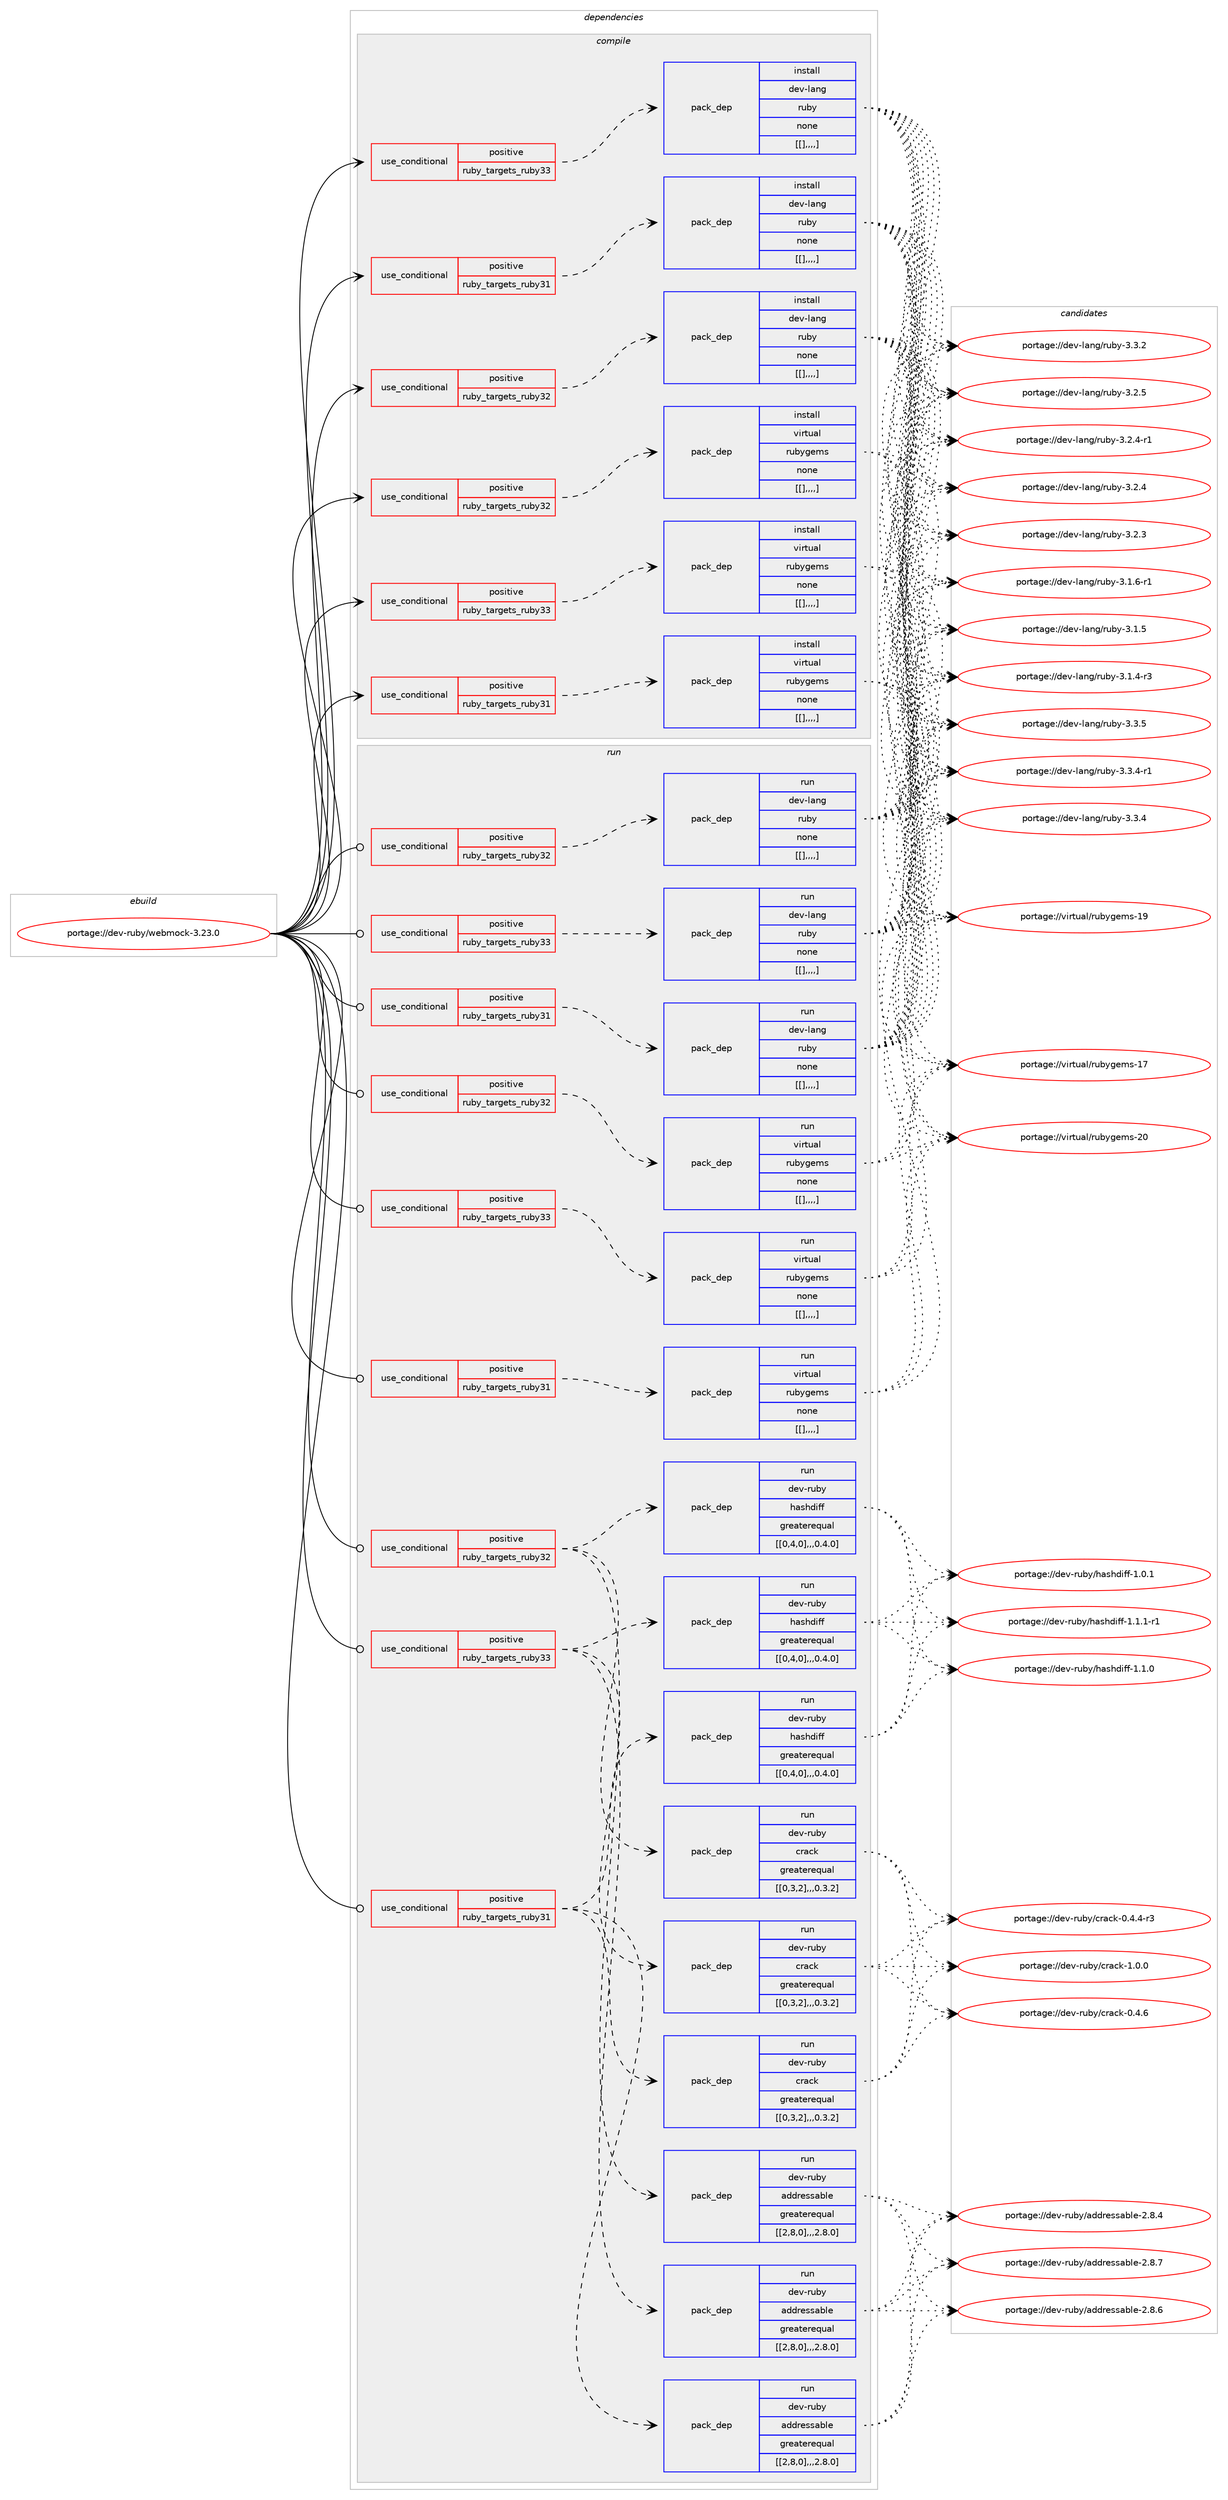 digraph prolog {

# *************
# Graph options
# *************

newrank=true;
concentrate=true;
compound=true;
graph [rankdir=LR,fontname=Helvetica,fontsize=10,ranksep=1.5];#, ranksep=2.5, nodesep=0.2];
edge  [arrowhead=vee];
node  [fontname=Helvetica,fontsize=10];

# **********
# The ebuild
# **********

subgraph cluster_leftcol {
color=gray;
label=<<i>ebuild</i>>;
id [label="portage://dev-ruby/webmock-3.23.0", color=red, width=4, href="../dev-ruby/webmock-3.23.0.svg"];
}

# ****************
# The dependencies
# ****************

subgraph cluster_midcol {
color=gray;
label=<<i>dependencies</i>>;
subgraph cluster_compile {
fillcolor="#eeeeee";
style=filled;
label=<<i>compile</i>>;
subgraph cond60299 {
dependency211136 [label=<<TABLE BORDER="0" CELLBORDER="1" CELLSPACING="0" CELLPADDING="4"><TR><TD ROWSPAN="3" CELLPADDING="10">use_conditional</TD></TR><TR><TD>positive</TD></TR><TR><TD>ruby_targets_ruby31</TD></TR></TABLE>>, shape=none, color=red];
subgraph pack149454 {
dependency211137 [label=<<TABLE BORDER="0" CELLBORDER="1" CELLSPACING="0" CELLPADDING="4" WIDTH="220"><TR><TD ROWSPAN="6" CELLPADDING="30">pack_dep</TD></TR><TR><TD WIDTH="110">install</TD></TR><TR><TD>dev-lang</TD></TR><TR><TD>ruby</TD></TR><TR><TD>none</TD></TR><TR><TD>[[],,,,]</TD></TR></TABLE>>, shape=none, color=blue];
}
dependency211136:e -> dependency211137:w [weight=20,style="dashed",arrowhead="vee"];
}
id:e -> dependency211136:w [weight=20,style="solid",arrowhead="vee"];
subgraph cond60300 {
dependency211138 [label=<<TABLE BORDER="0" CELLBORDER="1" CELLSPACING="0" CELLPADDING="4"><TR><TD ROWSPAN="3" CELLPADDING="10">use_conditional</TD></TR><TR><TD>positive</TD></TR><TR><TD>ruby_targets_ruby31</TD></TR></TABLE>>, shape=none, color=red];
subgraph pack149455 {
dependency211139 [label=<<TABLE BORDER="0" CELLBORDER="1" CELLSPACING="0" CELLPADDING="4" WIDTH="220"><TR><TD ROWSPAN="6" CELLPADDING="30">pack_dep</TD></TR><TR><TD WIDTH="110">install</TD></TR><TR><TD>virtual</TD></TR><TR><TD>rubygems</TD></TR><TR><TD>none</TD></TR><TR><TD>[[],,,,]</TD></TR></TABLE>>, shape=none, color=blue];
}
dependency211138:e -> dependency211139:w [weight=20,style="dashed",arrowhead="vee"];
}
id:e -> dependency211138:w [weight=20,style="solid",arrowhead="vee"];
subgraph cond60301 {
dependency211140 [label=<<TABLE BORDER="0" CELLBORDER="1" CELLSPACING="0" CELLPADDING="4"><TR><TD ROWSPAN="3" CELLPADDING="10">use_conditional</TD></TR><TR><TD>positive</TD></TR><TR><TD>ruby_targets_ruby32</TD></TR></TABLE>>, shape=none, color=red];
subgraph pack149456 {
dependency211141 [label=<<TABLE BORDER="0" CELLBORDER="1" CELLSPACING="0" CELLPADDING="4" WIDTH="220"><TR><TD ROWSPAN="6" CELLPADDING="30">pack_dep</TD></TR><TR><TD WIDTH="110">install</TD></TR><TR><TD>dev-lang</TD></TR><TR><TD>ruby</TD></TR><TR><TD>none</TD></TR><TR><TD>[[],,,,]</TD></TR></TABLE>>, shape=none, color=blue];
}
dependency211140:e -> dependency211141:w [weight=20,style="dashed",arrowhead="vee"];
}
id:e -> dependency211140:w [weight=20,style="solid",arrowhead="vee"];
subgraph cond60302 {
dependency211142 [label=<<TABLE BORDER="0" CELLBORDER="1" CELLSPACING="0" CELLPADDING="4"><TR><TD ROWSPAN="3" CELLPADDING="10">use_conditional</TD></TR><TR><TD>positive</TD></TR><TR><TD>ruby_targets_ruby32</TD></TR></TABLE>>, shape=none, color=red];
subgraph pack149457 {
dependency211143 [label=<<TABLE BORDER="0" CELLBORDER="1" CELLSPACING="0" CELLPADDING="4" WIDTH="220"><TR><TD ROWSPAN="6" CELLPADDING="30">pack_dep</TD></TR><TR><TD WIDTH="110">install</TD></TR><TR><TD>virtual</TD></TR><TR><TD>rubygems</TD></TR><TR><TD>none</TD></TR><TR><TD>[[],,,,]</TD></TR></TABLE>>, shape=none, color=blue];
}
dependency211142:e -> dependency211143:w [weight=20,style="dashed",arrowhead="vee"];
}
id:e -> dependency211142:w [weight=20,style="solid",arrowhead="vee"];
subgraph cond60303 {
dependency211144 [label=<<TABLE BORDER="0" CELLBORDER="1" CELLSPACING="0" CELLPADDING="4"><TR><TD ROWSPAN="3" CELLPADDING="10">use_conditional</TD></TR><TR><TD>positive</TD></TR><TR><TD>ruby_targets_ruby33</TD></TR></TABLE>>, shape=none, color=red];
subgraph pack149458 {
dependency211145 [label=<<TABLE BORDER="0" CELLBORDER="1" CELLSPACING="0" CELLPADDING="4" WIDTH="220"><TR><TD ROWSPAN="6" CELLPADDING="30">pack_dep</TD></TR><TR><TD WIDTH="110">install</TD></TR><TR><TD>dev-lang</TD></TR><TR><TD>ruby</TD></TR><TR><TD>none</TD></TR><TR><TD>[[],,,,]</TD></TR></TABLE>>, shape=none, color=blue];
}
dependency211144:e -> dependency211145:w [weight=20,style="dashed",arrowhead="vee"];
}
id:e -> dependency211144:w [weight=20,style="solid",arrowhead="vee"];
subgraph cond60304 {
dependency211146 [label=<<TABLE BORDER="0" CELLBORDER="1" CELLSPACING="0" CELLPADDING="4"><TR><TD ROWSPAN="3" CELLPADDING="10">use_conditional</TD></TR><TR><TD>positive</TD></TR><TR><TD>ruby_targets_ruby33</TD></TR></TABLE>>, shape=none, color=red];
subgraph pack149459 {
dependency211147 [label=<<TABLE BORDER="0" CELLBORDER="1" CELLSPACING="0" CELLPADDING="4" WIDTH="220"><TR><TD ROWSPAN="6" CELLPADDING="30">pack_dep</TD></TR><TR><TD WIDTH="110">install</TD></TR><TR><TD>virtual</TD></TR><TR><TD>rubygems</TD></TR><TR><TD>none</TD></TR><TR><TD>[[],,,,]</TD></TR></TABLE>>, shape=none, color=blue];
}
dependency211146:e -> dependency211147:w [weight=20,style="dashed",arrowhead="vee"];
}
id:e -> dependency211146:w [weight=20,style="solid",arrowhead="vee"];
}
subgraph cluster_compileandrun {
fillcolor="#eeeeee";
style=filled;
label=<<i>compile and run</i>>;
}
subgraph cluster_run {
fillcolor="#eeeeee";
style=filled;
label=<<i>run</i>>;
subgraph cond60305 {
dependency211148 [label=<<TABLE BORDER="0" CELLBORDER="1" CELLSPACING="0" CELLPADDING="4"><TR><TD ROWSPAN="3" CELLPADDING="10">use_conditional</TD></TR><TR><TD>positive</TD></TR><TR><TD>ruby_targets_ruby31</TD></TR></TABLE>>, shape=none, color=red];
subgraph pack149460 {
dependency211149 [label=<<TABLE BORDER="0" CELLBORDER="1" CELLSPACING="0" CELLPADDING="4" WIDTH="220"><TR><TD ROWSPAN="6" CELLPADDING="30">pack_dep</TD></TR><TR><TD WIDTH="110">run</TD></TR><TR><TD>dev-lang</TD></TR><TR><TD>ruby</TD></TR><TR><TD>none</TD></TR><TR><TD>[[],,,,]</TD></TR></TABLE>>, shape=none, color=blue];
}
dependency211148:e -> dependency211149:w [weight=20,style="dashed",arrowhead="vee"];
}
id:e -> dependency211148:w [weight=20,style="solid",arrowhead="odot"];
subgraph cond60306 {
dependency211150 [label=<<TABLE BORDER="0" CELLBORDER="1" CELLSPACING="0" CELLPADDING="4"><TR><TD ROWSPAN="3" CELLPADDING="10">use_conditional</TD></TR><TR><TD>positive</TD></TR><TR><TD>ruby_targets_ruby31</TD></TR></TABLE>>, shape=none, color=red];
subgraph pack149461 {
dependency211151 [label=<<TABLE BORDER="0" CELLBORDER="1" CELLSPACING="0" CELLPADDING="4" WIDTH="220"><TR><TD ROWSPAN="6" CELLPADDING="30">pack_dep</TD></TR><TR><TD WIDTH="110">run</TD></TR><TR><TD>dev-ruby</TD></TR><TR><TD>addressable</TD></TR><TR><TD>greaterequal</TD></TR><TR><TD>[[2,8,0],,,2.8.0]</TD></TR></TABLE>>, shape=none, color=blue];
}
dependency211150:e -> dependency211151:w [weight=20,style="dashed",arrowhead="vee"];
subgraph pack149462 {
dependency211152 [label=<<TABLE BORDER="0" CELLBORDER="1" CELLSPACING="0" CELLPADDING="4" WIDTH="220"><TR><TD ROWSPAN="6" CELLPADDING="30">pack_dep</TD></TR><TR><TD WIDTH="110">run</TD></TR><TR><TD>dev-ruby</TD></TR><TR><TD>crack</TD></TR><TR><TD>greaterequal</TD></TR><TR><TD>[[0,3,2],,,0.3.2]</TD></TR></TABLE>>, shape=none, color=blue];
}
dependency211150:e -> dependency211152:w [weight=20,style="dashed",arrowhead="vee"];
subgraph pack149463 {
dependency211153 [label=<<TABLE BORDER="0" CELLBORDER="1" CELLSPACING="0" CELLPADDING="4" WIDTH="220"><TR><TD ROWSPAN="6" CELLPADDING="30">pack_dep</TD></TR><TR><TD WIDTH="110">run</TD></TR><TR><TD>dev-ruby</TD></TR><TR><TD>hashdiff</TD></TR><TR><TD>greaterequal</TD></TR><TR><TD>[[0,4,0],,,0.4.0]</TD></TR></TABLE>>, shape=none, color=blue];
}
dependency211150:e -> dependency211153:w [weight=20,style="dashed",arrowhead="vee"];
}
id:e -> dependency211150:w [weight=20,style="solid",arrowhead="odot"];
subgraph cond60307 {
dependency211154 [label=<<TABLE BORDER="0" CELLBORDER="1" CELLSPACING="0" CELLPADDING="4"><TR><TD ROWSPAN="3" CELLPADDING="10">use_conditional</TD></TR><TR><TD>positive</TD></TR><TR><TD>ruby_targets_ruby31</TD></TR></TABLE>>, shape=none, color=red];
subgraph pack149464 {
dependency211155 [label=<<TABLE BORDER="0" CELLBORDER="1" CELLSPACING="0" CELLPADDING="4" WIDTH="220"><TR><TD ROWSPAN="6" CELLPADDING="30">pack_dep</TD></TR><TR><TD WIDTH="110">run</TD></TR><TR><TD>virtual</TD></TR><TR><TD>rubygems</TD></TR><TR><TD>none</TD></TR><TR><TD>[[],,,,]</TD></TR></TABLE>>, shape=none, color=blue];
}
dependency211154:e -> dependency211155:w [weight=20,style="dashed",arrowhead="vee"];
}
id:e -> dependency211154:w [weight=20,style="solid",arrowhead="odot"];
subgraph cond60308 {
dependency211156 [label=<<TABLE BORDER="0" CELLBORDER="1" CELLSPACING="0" CELLPADDING="4"><TR><TD ROWSPAN="3" CELLPADDING="10">use_conditional</TD></TR><TR><TD>positive</TD></TR><TR><TD>ruby_targets_ruby32</TD></TR></TABLE>>, shape=none, color=red];
subgraph pack149465 {
dependency211157 [label=<<TABLE BORDER="0" CELLBORDER="1" CELLSPACING="0" CELLPADDING="4" WIDTH="220"><TR><TD ROWSPAN="6" CELLPADDING="30">pack_dep</TD></TR><TR><TD WIDTH="110">run</TD></TR><TR><TD>dev-lang</TD></TR><TR><TD>ruby</TD></TR><TR><TD>none</TD></TR><TR><TD>[[],,,,]</TD></TR></TABLE>>, shape=none, color=blue];
}
dependency211156:e -> dependency211157:w [weight=20,style="dashed",arrowhead="vee"];
}
id:e -> dependency211156:w [weight=20,style="solid",arrowhead="odot"];
subgraph cond60309 {
dependency211158 [label=<<TABLE BORDER="0" CELLBORDER="1" CELLSPACING="0" CELLPADDING="4"><TR><TD ROWSPAN="3" CELLPADDING="10">use_conditional</TD></TR><TR><TD>positive</TD></TR><TR><TD>ruby_targets_ruby32</TD></TR></TABLE>>, shape=none, color=red];
subgraph pack149466 {
dependency211159 [label=<<TABLE BORDER="0" CELLBORDER="1" CELLSPACING="0" CELLPADDING="4" WIDTH="220"><TR><TD ROWSPAN="6" CELLPADDING="30">pack_dep</TD></TR><TR><TD WIDTH="110">run</TD></TR><TR><TD>dev-ruby</TD></TR><TR><TD>addressable</TD></TR><TR><TD>greaterequal</TD></TR><TR><TD>[[2,8,0],,,2.8.0]</TD></TR></TABLE>>, shape=none, color=blue];
}
dependency211158:e -> dependency211159:w [weight=20,style="dashed",arrowhead="vee"];
subgraph pack149467 {
dependency211160 [label=<<TABLE BORDER="0" CELLBORDER="1" CELLSPACING="0" CELLPADDING="4" WIDTH="220"><TR><TD ROWSPAN="6" CELLPADDING="30">pack_dep</TD></TR><TR><TD WIDTH="110">run</TD></TR><TR><TD>dev-ruby</TD></TR><TR><TD>crack</TD></TR><TR><TD>greaterequal</TD></TR><TR><TD>[[0,3,2],,,0.3.2]</TD></TR></TABLE>>, shape=none, color=blue];
}
dependency211158:e -> dependency211160:w [weight=20,style="dashed",arrowhead="vee"];
subgraph pack149468 {
dependency211161 [label=<<TABLE BORDER="0" CELLBORDER="1" CELLSPACING="0" CELLPADDING="4" WIDTH="220"><TR><TD ROWSPAN="6" CELLPADDING="30">pack_dep</TD></TR><TR><TD WIDTH="110">run</TD></TR><TR><TD>dev-ruby</TD></TR><TR><TD>hashdiff</TD></TR><TR><TD>greaterequal</TD></TR><TR><TD>[[0,4,0],,,0.4.0]</TD></TR></TABLE>>, shape=none, color=blue];
}
dependency211158:e -> dependency211161:w [weight=20,style="dashed",arrowhead="vee"];
}
id:e -> dependency211158:w [weight=20,style="solid",arrowhead="odot"];
subgraph cond60310 {
dependency211162 [label=<<TABLE BORDER="0" CELLBORDER="1" CELLSPACING="0" CELLPADDING="4"><TR><TD ROWSPAN="3" CELLPADDING="10">use_conditional</TD></TR><TR><TD>positive</TD></TR><TR><TD>ruby_targets_ruby32</TD></TR></TABLE>>, shape=none, color=red];
subgraph pack149469 {
dependency211163 [label=<<TABLE BORDER="0" CELLBORDER="1" CELLSPACING="0" CELLPADDING="4" WIDTH="220"><TR><TD ROWSPAN="6" CELLPADDING="30">pack_dep</TD></TR><TR><TD WIDTH="110">run</TD></TR><TR><TD>virtual</TD></TR><TR><TD>rubygems</TD></TR><TR><TD>none</TD></TR><TR><TD>[[],,,,]</TD></TR></TABLE>>, shape=none, color=blue];
}
dependency211162:e -> dependency211163:w [weight=20,style="dashed",arrowhead="vee"];
}
id:e -> dependency211162:w [weight=20,style="solid",arrowhead="odot"];
subgraph cond60311 {
dependency211164 [label=<<TABLE BORDER="0" CELLBORDER="1" CELLSPACING="0" CELLPADDING="4"><TR><TD ROWSPAN="3" CELLPADDING="10">use_conditional</TD></TR><TR><TD>positive</TD></TR><TR><TD>ruby_targets_ruby33</TD></TR></TABLE>>, shape=none, color=red];
subgraph pack149470 {
dependency211165 [label=<<TABLE BORDER="0" CELLBORDER="1" CELLSPACING="0" CELLPADDING="4" WIDTH="220"><TR><TD ROWSPAN="6" CELLPADDING="30">pack_dep</TD></TR><TR><TD WIDTH="110">run</TD></TR><TR><TD>dev-lang</TD></TR><TR><TD>ruby</TD></TR><TR><TD>none</TD></TR><TR><TD>[[],,,,]</TD></TR></TABLE>>, shape=none, color=blue];
}
dependency211164:e -> dependency211165:w [weight=20,style="dashed",arrowhead="vee"];
}
id:e -> dependency211164:w [weight=20,style="solid",arrowhead="odot"];
subgraph cond60312 {
dependency211166 [label=<<TABLE BORDER="0" CELLBORDER="1" CELLSPACING="0" CELLPADDING="4"><TR><TD ROWSPAN="3" CELLPADDING="10">use_conditional</TD></TR><TR><TD>positive</TD></TR><TR><TD>ruby_targets_ruby33</TD></TR></TABLE>>, shape=none, color=red];
subgraph pack149471 {
dependency211167 [label=<<TABLE BORDER="0" CELLBORDER="1" CELLSPACING="0" CELLPADDING="4" WIDTH="220"><TR><TD ROWSPAN="6" CELLPADDING="30">pack_dep</TD></TR><TR><TD WIDTH="110">run</TD></TR><TR><TD>dev-ruby</TD></TR><TR><TD>addressable</TD></TR><TR><TD>greaterequal</TD></TR><TR><TD>[[2,8,0],,,2.8.0]</TD></TR></TABLE>>, shape=none, color=blue];
}
dependency211166:e -> dependency211167:w [weight=20,style="dashed",arrowhead="vee"];
subgraph pack149472 {
dependency211168 [label=<<TABLE BORDER="0" CELLBORDER="1" CELLSPACING="0" CELLPADDING="4" WIDTH="220"><TR><TD ROWSPAN="6" CELLPADDING="30">pack_dep</TD></TR><TR><TD WIDTH="110">run</TD></TR><TR><TD>dev-ruby</TD></TR><TR><TD>crack</TD></TR><TR><TD>greaterequal</TD></TR><TR><TD>[[0,3,2],,,0.3.2]</TD></TR></TABLE>>, shape=none, color=blue];
}
dependency211166:e -> dependency211168:w [weight=20,style="dashed",arrowhead="vee"];
subgraph pack149473 {
dependency211169 [label=<<TABLE BORDER="0" CELLBORDER="1" CELLSPACING="0" CELLPADDING="4" WIDTH="220"><TR><TD ROWSPAN="6" CELLPADDING="30">pack_dep</TD></TR><TR><TD WIDTH="110">run</TD></TR><TR><TD>dev-ruby</TD></TR><TR><TD>hashdiff</TD></TR><TR><TD>greaterequal</TD></TR><TR><TD>[[0,4,0],,,0.4.0]</TD></TR></TABLE>>, shape=none, color=blue];
}
dependency211166:e -> dependency211169:w [weight=20,style="dashed",arrowhead="vee"];
}
id:e -> dependency211166:w [weight=20,style="solid",arrowhead="odot"];
subgraph cond60313 {
dependency211170 [label=<<TABLE BORDER="0" CELLBORDER="1" CELLSPACING="0" CELLPADDING="4"><TR><TD ROWSPAN="3" CELLPADDING="10">use_conditional</TD></TR><TR><TD>positive</TD></TR><TR><TD>ruby_targets_ruby33</TD></TR></TABLE>>, shape=none, color=red];
subgraph pack149474 {
dependency211171 [label=<<TABLE BORDER="0" CELLBORDER="1" CELLSPACING="0" CELLPADDING="4" WIDTH="220"><TR><TD ROWSPAN="6" CELLPADDING="30">pack_dep</TD></TR><TR><TD WIDTH="110">run</TD></TR><TR><TD>virtual</TD></TR><TR><TD>rubygems</TD></TR><TR><TD>none</TD></TR><TR><TD>[[],,,,]</TD></TR></TABLE>>, shape=none, color=blue];
}
dependency211170:e -> dependency211171:w [weight=20,style="dashed",arrowhead="vee"];
}
id:e -> dependency211170:w [weight=20,style="solid",arrowhead="odot"];
}
}

# **************
# The candidates
# **************

subgraph cluster_choices {
rank=same;
color=gray;
label=<<i>candidates</i>>;

subgraph choice149454 {
color=black;
nodesep=1;
choice10010111845108971101034711411798121455146514653 [label="portage://dev-lang/ruby-3.3.5", color=red, width=4,href="../dev-lang/ruby-3.3.5.svg"];
choice100101118451089711010347114117981214551465146524511449 [label="portage://dev-lang/ruby-3.3.4-r1", color=red, width=4,href="../dev-lang/ruby-3.3.4-r1.svg"];
choice10010111845108971101034711411798121455146514652 [label="portage://dev-lang/ruby-3.3.4", color=red, width=4,href="../dev-lang/ruby-3.3.4.svg"];
choice10010111845108971101034711411798121455146514650 [label="portage://dev-lang/ruby-3.3.2", color=red, width=4,href="../dev-lang/ruby-3.3.2.svg"];
choice10010111845108971101034711411798121455146504653 [label="portage://dev-lang/ruby-3.2.5", color=red, width=4,href="../dev-lang/ruby-3.2.5.svg"];
choice100101118451089711010347114117981214551465046524511449 [label="portage://dev-lang/ruby-3.2.4-r1", color=red, width=4,href="../dev-lang/ruby-3.2.4-r1.svg"];
choice10010111845108971101034711411798121455146504652 [label="portage://dev-lang/ruby-3.2.4", color=red, width=4,href="../dev-lang/ruby-3.2.4.svg"];
choice10010111845108971101034711411798121455146504651 [label="portage://dev-lang/ruby-3.2.3", color=red, width=4,href="../dev-lang/ruby-3.2.3.svg"];
choice100101118451089711010347114117981214551464946544511449 [label="portage://dev-lang/ruby-3.1.6-r1", color=red, width=4,href="../dev-lang/ruby-3.1.6-r1.svg"];
choice10010111845108971101034711411798121455146494653 [label="portage://dev-lang/ruby-3.1.5", color=red, width=4,href="../dev-lang/ruby-3.1.5.svg"];
choice100101118451089711010347114117981214551464946524511451 [label="portage://dev-lang/ruby-3.1.4-r3", color=red, width=4,href="../dev-lang/ruby-3.1.4-r3.svg"];
dependency211137:e -> choice10010111845108971101034711411798121455146514653:w [style=dotted,weight="100"];
dependency211137:e -> choice100101118451089711010347114117981214551465146524511449:w [style=dotted,weight="100"];
dependency211137:e -> choice10010111845108971101034711411798121455146514652:w [style=dotted,weight="100"];
dependency211137:e -> choice10010111845108971101034711411798121455146514650:w [style=dotted,weight="100"];
dependency211137:e -> choice10010111845108971101034711411798121455146504653:w [style=dotted,weight="100"];
dependency211137:e -> choice100101118451089711010347114117981214551465046524511449:w [style=dotted,weight="100"];
dependency211137:e -> choice10010111845108971101034711411798121455146504652:w [style=dotted,weight="100"];
dependency211137:e -> choice10010111845108971101034711411798121455146504651:w [style=dotted,weight="100"];
dependency211137:e -> choice100101118451089711010347114117981214551464946544511449:w [style=dotted,weight="100"];
dependency211137:e -> choice10010111845108971101034711411798121455146494653:w [style=dotted,weight="100"];
dependency211137:e -> choice100101118451089711010347114117981214551464946524511451:w [style=dotted,weight="100"];
}
subgraph choice149455 {
color=black;
nodesep=1;
choice118105114116117971084711411798121103101109115455048 [label="portage://virtual/rubygems-20", color=red, width=4,href="../virtual/rubygems-20.svg"];
choice118105114116117971084711411798121103101109115454957 [label="portage://virtual/rubygems-19", color=red, width=4,href="../virtual/rubygems-19.svg"];
choice118105114116117971084711411798121103101109115454955 [label="portage://virtual/rubygems-17", color=red, width=4,href="../virtual/rubygems-17.svg"];
dependency211139:e -> choice118105114116117971084711411798121103101109115455048:w [style=dotted,weight="100"];
dependency211139:e -> choice118105114116117971084711411798121103101109115454957:w [style=dotted,weight="100"];
dependency211139:e -> choice118105114116117971084711411798121103101109115454955:w [style=dotted,weight="100"];
}
subgraph choice149456 {
color=black;
nodesep=1;
choice10010111845108971101034711411798121455146514653 [label="portage://dev-lang/ruby-3.3.5", color=red, width=4,href="../dev-lang/ruby-3.3.5.svg"];
choice100101118451089711010347114117981214551465146524511449 [label="portage://dev-lang/ruby-3.3.4-r1", color=red, width=4,href="../dev-lang/ruby-3.3.4-r1.svg"];
choice10010111845108971101034711411798121455146514652 [label="portage://dev-lang/ruby-3.3.4", color=red, width=4,href="../dev-lang/ruby-3.3.4.svg"];
choice10010111845108971101034711411798121455146514650 [label="portage://dev-lang/ruby-3.3.2", color=red, width=4,href="../dev-lang/ruby-3.3.2.svg"];
choice10010111845108971101034711411798121455146504653 [label="portage://dev-lang/ruby-3.2.5", color=red, width=4,href="../dev-lang/ruby-3.2.5.svg"];
choice100101118451089711010347114117981214551465046524511449 [label="portage://dev-lang/ruby-3.2.4-r1", color=red, width=4,href="../dev-lang/ruby-3.2.4-r1.svg"];
choice10010111845108971101034711411798121455146504652 [label="portage://dev-lang/ruby-3.2.4", color=red, width=4,href="../dev-lang/ruby-3.2.4.svg"];
choice10010111845108971101034711411798121455146504651 [label="portage://dev-lang/ruby-3.2.3", color=red, width=4,href="../dev-lang/ruby-3.2.3.svg"];
choice100101118451089711010347114117981214551464946544511449 [label="portage://dev-lang/ruby-3.1.6-r1", color=red, width=4,href="../dev-lang/ruby-3.1.6-r1.svg"];
choice10010111845108971101034711411798121455146494653 [label="portage://dev-lang/ruby-3.1.5", color=red, width=4,href="../dev-lang/ruby-3.1.5.svg"];
choice100101118451089711010347114117981214551464946524511451 [label="portage://dev-lang/ruby-3.1.4-r3", color=red, width=4,href="../dev-lang/ruby-3.1.4-r3.svg"];
dependency211141:e -> choice10010111845108971101034711411798121455146514653:w [style=dotted,weight="100"];
dependency211141:e -> choice100101118451089711010347114117981214551465146524511449:w [style=dotted,weight="100"];
dependency211141:e -> choice10010111845108971101034711411798121455146514652:w [style=dotted,weight="100"];
dependency211141:e -> choice10010111845108971101034711411798121455146514650:w [style=dotted,weight="100"];
dependency211141:e -> choice10010111845108971101034711411798121455146504653:w [style=dotted,weight="100"];
dependency211141:e -> choice100101118451089711010347114117981214551465046524511449:w [style=dotted,weight="100"];
dependency211141:e -> choice10010111845108971101034711411798121455146504652:w [style=dotted,weight="100"];
dependency211141:e -> choice10010111845108971101034711411798121455146504651:w [style=dotted,weight="100"];
dependency211141:e -> choice100101118451089711010347114117981214551464946544511449:w [style=dotted,weight="100"];
dependency211141:e -> choice10010111845108971101034711411798121455146494653:w [style=dotted,weight="100"];
dependency211141:e -> choice100101118451089711010347114117981214551464946524511451:w [style=dotted,weight="100"];
}
subgraph choice149457 {
color=black;
nodesep=1;
choice118105114116117971084711411798121103101109115455048 [label="portage://virtual/rubygems-20", color=red, width=4,href="../virtual/rubygems-20.svg"];
choice118105114116117971084711411798121103101109115454957 [label="portage://virtual/rubygems-19", color=red, width=4,href="../virtual/rubygems-19.svg"];
choice118105114116117971084711411798121103101109115454955 [label="portage://virtual/rubygems-17", color=red, width=4,href="../virtual/rubygems-17.svg"];
dependency211143:e -> choice118105114116117971084711411798121103101109115455048:w [style=dotted,weight="100"];
dependency211143:e -> choice118105114116117971084711411798121103101109115454957:w [style=dotted,weight="100"];
dependency211143:e -> choice118105114116117971084711411798121103101109115454955:w [style=dotted,weight="100"];
}
subgraph choice149458 {
color=black;
nodesep=1;
choice10010111845108971101034711411798121455146514653 [label="portage://dev-lang/ruby-3.3.5", color=red, width=4,href="../dev-lang/ruby-3.3.5.svg"];
choice100101118451089711010347114117981214551465146524511449 [label="portage://dev-lang/ruby-3.3.4-r1", color=red, width=4,href="../dev-lang/ruby-3.3.4-r1.svg"];
choice10010111845108971101034711411798121455146514652 [label="portage://dev-lang/ruby-3.3.4", color=red, width=4,href="../dev-lang/ruby-3.3.4.svg"];
choice10010111845108971101034711411798121455146514650 [label="portage://dev-lang/ruby-3.3.2", color=red, width=4,href="../dev-lang/ruby-3.3.2.svg"];
choice10010111845108971101034711411798121455146504653 [label="portage://dev-lang/ruby-3.2.5", color=red, width=4,href="../dev-lang/ruby-3.2.5.svg"];
choice100101118451089711010347114117981214551465046524511449 [label="portage://dev-lang/ruby-3.2.4-r1", color=red, width=4,href="../dev-lang/ruby-3.2.4-r1.svg"];
choice10010111845108971101034711411798121455146504652 [label="portage://dev-lang/ruby-3.2.4", color=red, width=4,href="../dev-lang/ruby-3.2.4.svg"];
choice10010111845108971101034711411798121455146504651 [label="portage://dev-lang/ruby-3.2.3", color=red, width=4,href="../dev-lang/ruby-3.2.3.svg"];
choice100101118451089711010347114117981214551464946544511449 [label="portage://dev-lang/ruby-3.1.6-r1", color=red, width=4,href="../dev-lang/ruby-3.1.6-r1.svg"];
choice10010111845108971101034711411798121455146494653 [label="portage://dev-lang/ruby-3.1.5", color=red, width=4,href="../dev-lang/ruby-3.1.5.svg"];
choice100101118451089711010347114117981214551464946524511451 [label="portage://dev-lang/ruby-3.1.4-r3", color=red, width=4,href="../dev-lang/ruby-3.1.4-r3.svg"];
dependency211145:e -> choice10010111845108971101034711411798121455146514653:w [style=dotted,weight="100"];
dependency211145:e -> choice100101118451089711010347114117981214551465146524511449:w [style=dotted,weight="100"];
dependency211145:e -> choice10010111845108971101034711411798121455146514652:w [style=dotted,weight="100"];
dependency211145:e -> choice10010111845108971101034711411798121455146514650:w [style=dotted,weight="100"];
dependency211145:e -> choice10010111845108971101034711411798121455146504653:w [style=dotted,weight="100"];
dependency211145:e -> choice100101118451089711010347114117981214551465046524511449:w [style=dotted,weight="100"];
dependency211145:e -> choice10010111845108971101034711411798121455146504652:w [style=dotted,weight="100"];
dependency211145:e -> choice10010111845108971101034711411798121455146504651:w [style=dotted,weight="100"];
dependency211145:e -> choice100101118451089711010347114117981214551464946544511449:w [style=dotted,weight="100"];
dependency211145:e -> choice10010111845108971101034711411798121455146494653:w [style=dotted,weight="100"];
dependency211145:e -> choice100101118451089711010347114117981214551464946524511451:w [style=dotted,weight="100"];
}
subgraph choice149459 {
color=black;
nodesep=1;
choice118105114116117971084711411798121103101109115455048 [label="portage://virtual/rubygems-20", color=red, width=4,href="../virtual/rubygems-20.svg"];
choice118105114116117971084711411798121103101109115454957 [label="portage://virtual/rubygems-19", color=red, width=4,href="../virtual/rubygems-19.svg"];
choice118105114116117971084711411798121103101109115454955 [label="portage://virtual/rubygems-17", color=red, width=4,href="../virtual/rubygems-17.svg"];
dependency211147:e -> choice118105114116117971084711411798121103101109115455048:w [style=dotted,weight="100"];
dependency211147:e -> choice118105114116117971084711411798121103101109115454957:w [style=dotted,weight="100"];
dependency211147:e -> choice118105114116117971084711411798121103101109115454955:w [style=dotted,weight="100"];
}
subgraph choice149460 {
color=black;
nodesep=1;
choice10010111845108971101034711411798121455146514653 [label="portage://dev-lang/ruby-3.3.5", color=red, width=4,href="../dev-lang/ruby-3.3.5.svg"];
choice100101118451089711010347114117981214551465146524511449 [label="portage://dev-lang/ruby-3.3.4-r1", color=red, width=4,href="../dev-lang/ruby-3.3.4-r1.svg"];
choice10010111845108971101034711411798121455146514652 [label="portage://dev-lang/ruby-3.3.4", color=red, width=4,href="../dev-lang/ruby-3.3.4.svg"];
choice10010111845108971101034711411798121455146514650 [label="portage://dev-lang/ruby-3.3.2", color=red, width=4,href="../dev-lang/ruby-3.3.2.svg"];
choice10010111845108971101034711411798121455146504653 [label="portage://dev-lang/ruby-3.2.5", color=red, width=4,href="../dev-lang/ruby-3.2.5.svg"];
choice100101118451089711010347114117981214551465046524511449 [label="portage://dev-lang/ruby-3.2.4-r1", color=red, width=4,href="../dev-lang/ruby-3.2.4-r1.svg"];
choice10010111845108971101034711411798121455146504652 [label="portage://dev-lang/ruby-3.2.4", color=red, width=4,href="../dev-lang/ruby-3.2.4.svg"];
choice10010111845108971101034711411798121455146504651 [label="portage://dev-lang/ruby-3.2.3", color=red, width=4,href="../dev-lang/ruby-3.2.3.svg"];
choice100101118451089711010347114117981214551464946544511449 [label="portage://dev-lang/ruby-3.1.6-r1", color=red, width=4,href="../dev-lang/ruby-3.1.6-r1.svg"];
choice10010111845108971101034711411798121455146494653 [label="portage://dev-lang/ruby-3.1.5", color=red, width=4,href="../dev-lang/ruby-3.1.5.svg"];
choice100101118451089711010347114117981214551464946524511451 [label="portage://dev-lang/ruby-3.1.4-r3", color=red, width=4,href="../dev-lang/ruby-3.1.4-r3.svg"];
dependency211149:e -> choice10010111845108971101034711411798121455146514653:w [style=dotted,weight="100"];
dependency211149:e -> choice100101118451089711010347114117981214551465146524511449:w [style=dotted,weight="100"];
dependency211149:e -> choice10010111845108971101034711411798121455146514652:w [style=dotted,weight="100"];
dependency211149:e -> choice10010111845108971101034711411798121455146514650:w [style=dotted,weight="100"];
dependency211149:e -> choice10010111845108971101034711411798121455146504653:w [style=dotted,weight="100"];
dependency211149:e -> choice100101118451089711010347114117981214551465046524511449:w [style=dotted,weight="100"];
dependency211149:e -> choice10010111845108971101034711411798121455146504652:w [style=dotted,weight="100"];
dependency211149:e -> choice10010111845108971101034711411798121455146504651:w [style=dotted,weight="100"];
dependency211149:e -> choice100101118451089711010347114117981214551464946544511449:w [style=dotted,weight="100"];
dependency211149:e -> choice10010111845108971101034711411798121455146494653:w [style=dotted,weight="100"];
dependency211149:e -> choice100101118451089711010347114117981214551464946524511451:w [style=dotted,weight="100"];
}
subgraph choice149461 {
color=black;
nodesep=1;
choice100101118451141179812147971001001141011151159798108101455046564655 [label="portage://dev-ruby/addressable-2.8.7", color=red, width=4,href="../dev-ruby/addressable-2.8.7.svg"];
choice100101118451141179812147971001001141011151159798108101455046564654 [label="portage://dev-ruby/addressable-2.8.6", color=red, width=4,href="../dev-ruby/addressable-2.8.6.svg"];
choice100101118451141179812147971001001141011151159798108101455046564652 [label="portage://dev-ruby/addressable-2.8.4", color=red, width=4,href="../dev-ruby/addressable-2.8.4.svg"];
dependency211151:e -> choice100101118451141179812147971001001141011151159798108101455046564655:w [style=dotted,weight="100"];
dependency211151:e -> choice100101118451141179812147971001001141011151159798108101455046564654:w [style=dotted,weight="100"];
dependency211151:e -> choice100101118451141179812147971001001141011151159798108101455046564652:w [style=dotted,weight="100"];
}
subgraph choice149462 {
color=black;
nodesep=1;
choice100101118451141179812147991149799107454946484648 [label="portage://dev-ruby/crack-1.0.0", color=red, width=4,href="../dev-ruby/crack-1.0.0.svg"];
choice100101118451141179812147991149799107454846524654 [label="portage://dev-ruby/crack-0.4.6", color=red, width=4,href="../dev-ruby/crack-0.4.6.svg"];
choice1001011184511411798121479911497991074548465246524511451 [label="portage://dev-ruby/crack-0.4.4-r3", color=red, width=4,href="../dev-ruby/crack-0.4.4-r3.svg"];
dependency211152:e -> choice100101118451141179812147991149799107454946484648:w [style=dotted,weight="100"];
dependency211152:e -> choice100101118451141179812147991149799107454846524654:w [style=dotted,weight="100"];
dependency211152:e -> choice1001011184511411798121479911497991074548465246524511451:w [style=dotted,weight="100"];
}
subgraph choice149463 {
color=black;
nodesep=1;
choice100101118451141179812147104971151041001051021024549464946494511449 [label="portage://dev-ruby/hashdiff-1.1.1-r1", color=red, width=4,href="../dev-ruby/hashdiff-1.1.1-r1.svg"];
choice10010111845114117981214710497115104100105102102454946494648 [label="portage://dev-ruby/hashdiff-1.1.0", color=red, width=4,href="../dev-ruby/hashdiff-1.1.0.svg"];
choice10010111845114117981214710497115104100105102102454946484649 [label="portage://dev-ruby/hashdiff-1.0.1", color=red, width=4,href="../dev-ruby/hashdiff-1.0.1.svg"];
dependency211153:e -> choice100101118451141179812147104971151041001051021024549464946494511449:w [style=dotted,weight="100"];
dependency211153:e -> choice10010111845114117981214710497115104100105102102454946494648:w [style=dotted,weight="100"];
dependency211153:e -> choice10010111845114117981214710497115104100105102102454946484649:w [style=dotted,weight="100"];
}
subgraph choice149464 {
color=black;
nodesep=1;
choice118105114116117971084711411798121103101109115455048 [label="portage://virtual/rubygems-20", color=red, width=4,href="../virtual/rubygems-20.svg"];
choice118105114116117971084711411798121103101109115454957 [label="portage://virtual/rubygems-19", color=red, width=4,href="../virtual/rubygems-19.svg"];
choice118105114116117971084711411798121103101109115454955 [label="portage://virtual/rubygems-17", color=red, width=4,href="../virtual/rubygems-17.svg"];
dependency211155:e -> choice118105114116117971084711411798121103101109115455048:w [style=dotted,weight="100"];
dependency211155:e -> choice118105114116117971084711411798121103101109115454957:w [style=dotted,weight="100"];
dependency211155:e -> choice118105114116117971084711411798121103101109115454955:w [style=dotted,weight="100"];
}
subgraph choice149465 {
color=black;
nodesep=1;
choice10010111845108971101034711411798121455146514653 [label="portage://dev-lang/ruby-3.3.5", color=red, width=4,href="../dev-lang/ruby-3.3.5.svg"];
choice100101118451089711010347114117981214551465146524511449 [label="portage://dev-lang/ruby-3.3.4-r1", color=red, width=4,href="../dev-lang/ruby-3.3.4-r1.svg"];
choice10010111845108971101034711411798121455146514652 [label="portage://dev-lang/ruby-3.3.4", color=red, width=4,href="../dev-lang/ruby-3.3.4.svg"];
choice10010111845108971101034711411798121455146514650 [label="portage://dev-lang/ruby-3.3.2", color=red, width=4,href="../dev-lang/ruby-3.3.2.svg"];
choice10010111845108971101034711411798121455146504653 [label="portage://dev-lang/ruby-3.2.5", color=red, width=4,href="../dev-lang/ruby-3.2.5.svg"];
choice100101118451089711010347114117981214551465046524511449 [label="portage://dev-lang/ruby-3.2.4-r1", color=red, width=4,href="../dev-lang/ruby-3.2.4-r1.svg"];
choice10010111845108971101034711411798121455146504652 [label="portage://dev-lang/ruby-3.2.4", color=red, width=4,href="../dev-lang/ruby-3.2.4.svg"];
choice10010111845108971101034711411798121455146504651 [label="portage://dev-lang/ruby-3.2.3", color=red, width=4,href="../dev-lang/ruby-3.2.3.svg"];
choice100101118451089711010347114117981214551464946544511449 [label="portage://dev-lang/ruby-3.1.6-r1", color=red, width=4,href="../dev-lang/ruby-3.1.6-r1.svg"];
choice10010111845108971101034711411798121455146494653 [label="portage://dev-lang/ruby-3.1.5", color=red, width=4,href="../dev-lang/ruby-3.1.5.svg"];
choice100101118451089711010347114117981214551464946524511451 [label="portage://dev-lang/ruby-3.1.4-r3", color=red, width=4,href="../dev-lang/ruby-3.1.4-r3.svg"];
dependency211157:e -> choice10010111845108971101034711411798121455146514653:w [style=dotted,weight="100"];
dependency211157:e -> choice100101118451089711010347114117981214551465146524511449:w [style=dotted,weight="100"];
dependency211157:e -> choice10010111845108971101034711411798121455146514652:w [style=dotted,weight="100"];
dependency211157:e -> choice10010111845108971101034711411798121455146514650:w [style=dotted,weight="100"];
dependency211157:e -> choice10010111845108971101034711411798121455146504653:w [style=dotted,weight="100"];
dependency211157:e -> choice100101118451089711010347114117981214551465046524511449:w [style=dotted,weight="100"];
dependency211157:e -> choice10010111845108971101034711411798121455146504652:w [style=dotted,weight="100"];
dependency211157:e -> choice10010111845108971101034711411798121455146504651:w [style=dotted,weight="100"];
dependency211157:e -> choice100101118451089711010347114117981214551464946544511449:w [style=dotted,weight="100"];
dependency211157:e -> choice10010111845108971101034711411798121455146494653:w [style=dotted,weight="100"];
dependency211157:e -> choice100101118451089711010347114117981214551464946524511451:w [style=dotted,weight="100"];
}
subgraph choice149466 {
color=black;
nodesep=1;
choice100101118451141179812147971001001141011151159798108101455046564655 [label="portage://dev-ruby/addressable-2.8.7", color=red, width=4,href="../dev-ruby/addressable-2.8.7.svg"];
choice100101118451141179812147971001001141011151159798108101455046564654 [label="portage://dev-ruby/addressable-2.8.6", color=red, width=4,href="../dev-ruby/addressable-2.8.6.svg"];
choice100101118451141179812147971001001141011151159798108101455046564652 [label="portage://dev-ruby/addressable-2.8.4", color=red, width=4,href="../dev-ruby/addressable-2.8.4.svg"];
dependency211159:e -> choice100101118451141179812147971001001141011151159798108101455046564655:w [style=dotted,weight="100"];
dependency211159:e -> choice100101118451141179812147971001001141011151159798108101455046564654:w [style=dotted,weight="100"];
dependency211159:e -> choice100101118451141179812147971001001141011151159798108101455046564652:w [style=dotted,weight="100"];
}
subgraph choice149467 {
color=black;
nodesep=1;
choice100101118451141179812147991149799107454946484648 [label="portage://dev-ruby/crack-1.0.0", color=red, width=4,href="../dev-ruby/crack-1.0.0.svg"];
choice100101118451141179812147991149799107454846524654 [label="portage://dev-ruby/crack-0.4.6", color=red, width=4,href="../dev-ruby/crack-0.4.6.svg"];
choice1001011184511411798121479911497991074548465246524511451 [label="portage://dev-ruby/crack-0.4.4-r3", color=red, width=4,href="../dev-ruby/crack-0.4.4-r3.svg"];
dependency211160:e -> choice100101118451141179812147991149799107454946484648:w [style=dotted,weight="100"];
dependency211160:e -> choice100101118451141179812147991149799107454846524654:w [style=dotted,weight="100"];
dependency211160:e -> choice1001011184511411798121479911497991074548465246524511451:w [style=dotted,weight="100"];
}
subgraph choice149468 {
color=black;
nodesep=1;
choice100101118451141179812147104971151041001051021024549464946494511449 [label="portage://dev-ruby/hashdiff-1.1.1-r1", color=red, width=4,href="../dev-ruby/hashdiff-1.1.1-r1.svg"];
choice10010111845114117981214710497115104100105102102454946494648 [label="portage://dev-ruby/hashdiff-1.1.0", color=red, width=4,href="../dev-ruby/hashdiff-1.1.0.svg"];
choice10010111845114117981214710497115104100105102102454946484649 [label="portage://dev-ruby/hashdiff-1.0.1", color=red, width=4,href="../dev-ruby/hashdiff-1.0.1.svg"];
dependency211161:e -> choice100101118451141179812147104971151041001051021024549464946494511449:w [style=dotted,weight="100"];
dependency211161:e -> choice10010111845114117981214710497115104100105102102454946494648:w [style=dotted,weight="100"];
dependency211161:e -> choice10010111845114117981214710497115104100105102102454946484649:w [style=dotted,weight="100"];
}
subgraph choice149469 {
color=black;
nodesep=1;
choice118105114116117971084711411798121103101109115455048 [label="portage://virtual/rubygems-20", color=red, width=4,href="../virtual/rubygems-20.svg"];
choice118105114116117971084711411798121103101109115454957 [label="portage://virtual/rubygems-19", color=red, width=4,href="../virtual/rubygems-19.svg"];
choice118105114116117971084711411798121103101109115454955 [label="portage://virtual/rubygems-17", color=red, width=4,href="../virtual/rubygems-17.svg"];
dependency211163:e -> choice118105114116117971084711411798121103101109115455048:w [style=dotted,weight="100"];
dependency211163:e -> choice118105114116117971084711411798121103101109115454957:w [style=dotted,weight="100"];
dependency211163:e -> choice118105114116117971084711411798121103101109115454955:w [style=dotted,weight="100"];
}
subgraph choice149470 {
color=black;
nodesep=1;
choice10010111845108971101034711411798121455146514653 [label="portage://dev-lang/ruby-3.3.5", color=red, width=4,href="../dev-lang/ruby-3.3.5.svg"];
choice100101118451089711010347114117981214551465146524511449 [label="portage://dev-lang/ruby-3.3.4-r1", color=red, width=4,href="../dev-lang/ruby-3.3.4-r1.svg"];
choice10010111845108971101034711411798121455146514652 [label="portage://dev-lang/ruby-3.3.4", color=red, width=4,href="../dev-lang/ruby-3.3.4.svg"];
choice10010111845108971101034711411798121455146514650 [label="portage://dev-lang/ruby-3.3.2", color=red, width=4,href="../dev-lang/ruby-3.3.2.svg"];
choice10010111845108971101034711411798121455146504653 [label="portage://dev-lang/ruby-3.2.5", color=red, width=4,href="../dev-lang/ruby-3.2.5.svg"];
choice100101118451089711010347114117981214551465046524511449 [label="portage://dev-lang/ruby-3.2.4-r1", color=red, width=4,href="../dev-lang/ruby-3.2.4-r1.svg"];
choice10010111845108971101034711411798121455146504652 [label="portage://dev-lang/ruby-3.2.4", color=red, width=4,href="../dev-lang/ruby-3.2.4.svg"];
choice10010111845108971101034711411798121455146504651 [label="portage://dev-lang/ruby-3.2.3", color=red, width=4,href="../dev-lang/ruby-3.2.3.svg"];
choice100101118451089711010347114117981214551464946544511449 [label="portage://dev-lang/ruby-3.1.6-r1", color=red, width=4,href="../dev-lang/ruby-3.1.6-r1.svg"];
choice10010111845108971101034711411798121455146494653 [label="portage://dev-lang/ruby-3.1.5", color=red, width=4,href="../dev-lang/ruby-3.1.5.svg"];
choice100101118451089711010347114117981214551464946524511451 [label="portage://dev-lang/ruby-3.1.4-r3", color=red, width=4,href="../dev-lang/ruby-3.1.4-r3.svg"];
dependency211165:e -> choice10010111845108971101034711411798121455146514653:w [style=dotted,weight="100"];
dependency211165:e -> choice100101118451089711010347114117981214551465146524511449:w [style=dotted,weight="100"];
dependency211165:e -> choice10010111845108971101034711411798121455146514652:w [style=dotted,weight="100"];
dependency211165:e -> choice10010111845108971101034711411798121455146514650:w [style=dotted,weight="100"];
dependency211165:e -> choice10010111845108971101034711411798121455146504653:w [style=dotted,weight="100"];
dependency211165:e -> choice100101118451089711010347114117981214551465046524511449:w [style=dotted,weight="100"];
dependency211165:e -> choice10010111845108971101034711411798121455146504652:w [style=dotted,weight="100"];
dependency211165:e -> choice10010111845108971101034711411798121455146504651:w [style=dotted,weight="100"];
dependency211165:e -> choice100101118451089711010347114117981214551464946544511449:w [style=dotted,weight="100"];
dependency211165:e -> choice10010111845108971101034711411798121455146494653:w [style=dotted,weight="100"];
dependency211165:e -> choice100101118451089711010347114117981214551464946524511451:w [style=dotted,weight="100"];
}
subgraph choice149471 {
color=black;
nodesep=1;
choice100101118451141179812147971001001141011151159798108101455046564655 [label="portage://dev-ruby/addressable-2.8.7", color=red, width=4,href="../dev-ruby/addressable-2.8.7.svg"];
choice100101118451141179812147971001001141011151159798108101455046564654 [label="portage://dev-ruby/addressable-2.8.6", color=red, width=4,href="../dev-ruby/addressable-2.8.6.svg"];
choice100101118451141179812147971001001141011151159798108101455046564652 [label="portage://dev-ruby/addressable-2.8.4", color=red, width=4,href="../dev-ruby/addressable-2.8.4.svg"];
dependency211167:e -> choice100101118451141179812147971001001141011151159798108101455046564655:w [style=dotted,weight="100"];
dependency211167:e -> choice100101118451141179812147971001001141011151159798108101455046564654:w [style=dotted,weight="100"];
dependency211167:e -> choice100101118451141179812147971001001141011151159798108101455046564652:w [style=dotted,weight="100"];
}
subgraph choice149472 {
color=black;
nodesep=1;
choice100101118451141179812147991149799107454946484648 [label="portage://dev-ruby/crack-1.0.0", color=red, width=4,href="../dev-ruby/crack-1.0.0.svg"];
choice100101118451141179812147991149799107454846524654 [label="portage://dev-ruby/crack-0.4.6", color=red, width=4,href="../dev-ruby/crack-0.4.6.svg"];
choice1001011184511411798121479911497991074548465246524511451 [label="portage://dev-ruby/crack-0.4.4-r3", color=red, width=4,href="../dev-ruby/crack-0.4.4-r3.svg"];
dependency211168:e -> choice100101118451141179812147991149799107454946484648:w [style=dotted,weight="100"];
dependency211168:e -> choice100101118451141179812147991149799107454846524654:w [style=dotted,weight="100"];
dependency211168:e -> choice1001011184511411798121479911497991074548465246524511451:w [style=dotted,weight="100"];
}
subgraph choice149473 {
color=black;
nodesep=1;
choice100101118451141179812147104971151041001051021024549464946494511449 [label="portage://dev-ruby/hashdiff-1.1.1-r1", color=red, width=4,href="../dev-ruby/hashdiff-1.1.1-r1.svg"];
choice10010111845114117981214710497115104100105102102454946494648 [label="portage://dev-ruby/hashdiff-1.1.0", color=red, width=4,href="../dev-ruby/hashdiff-1.1.0.svg"];
choice10010111845114117981214710497115104100105102102454946484649 [label="portage://dev-ruby/hashdiff-1.0.1", color=red, width=4,href="../dev-ruby/hashdiff-1.0.1.svg"];
dependency211169:e -> choice100101118451141179812147104971151041001051021024549464946494511449:w [style=dotted,weight="100"];
dependency211169:e -> choice10010111845114117981214710497115104100105102102454946494648:w [style=dotted,weight="100"];
dependency211169:e -> choice10010111845114117981214710497115104100105102102454946484649:w [style=dotted,weight="100"];
}
subgraph choice149474 {
color=black;
nodesep=1;
choice118105114116117971084711411798121103101109115455048 [label="portage://virtual/rubygems-20", color=red, width=4,href="../virtual/rubygems-20.svg"];
choice118105114116117971084711411798121103101109115454957 [label="portage://virtual/rubygems-19", color=red, width=4,href="../virtual/rubygems-19.svg"];
choice118105114116117971084711411798121103101109115454955 [label="portage://virtual/rubygems-17", color=red, width=4,href="../virtual/rubygems-17.svg"];
dependency211171:e -> choice118105114116117971084711411798121103101109115455048:w [style=dotted,weight="100"];
dependency211171:e -> choice118105114116117971084711411798121103101109115454957:w [style=dotted,weight="100"];
dependency211171:e -> choice118105114116117971084711411798121103101109115454955:w [style=dotted,weight="100"];
}
}

}
